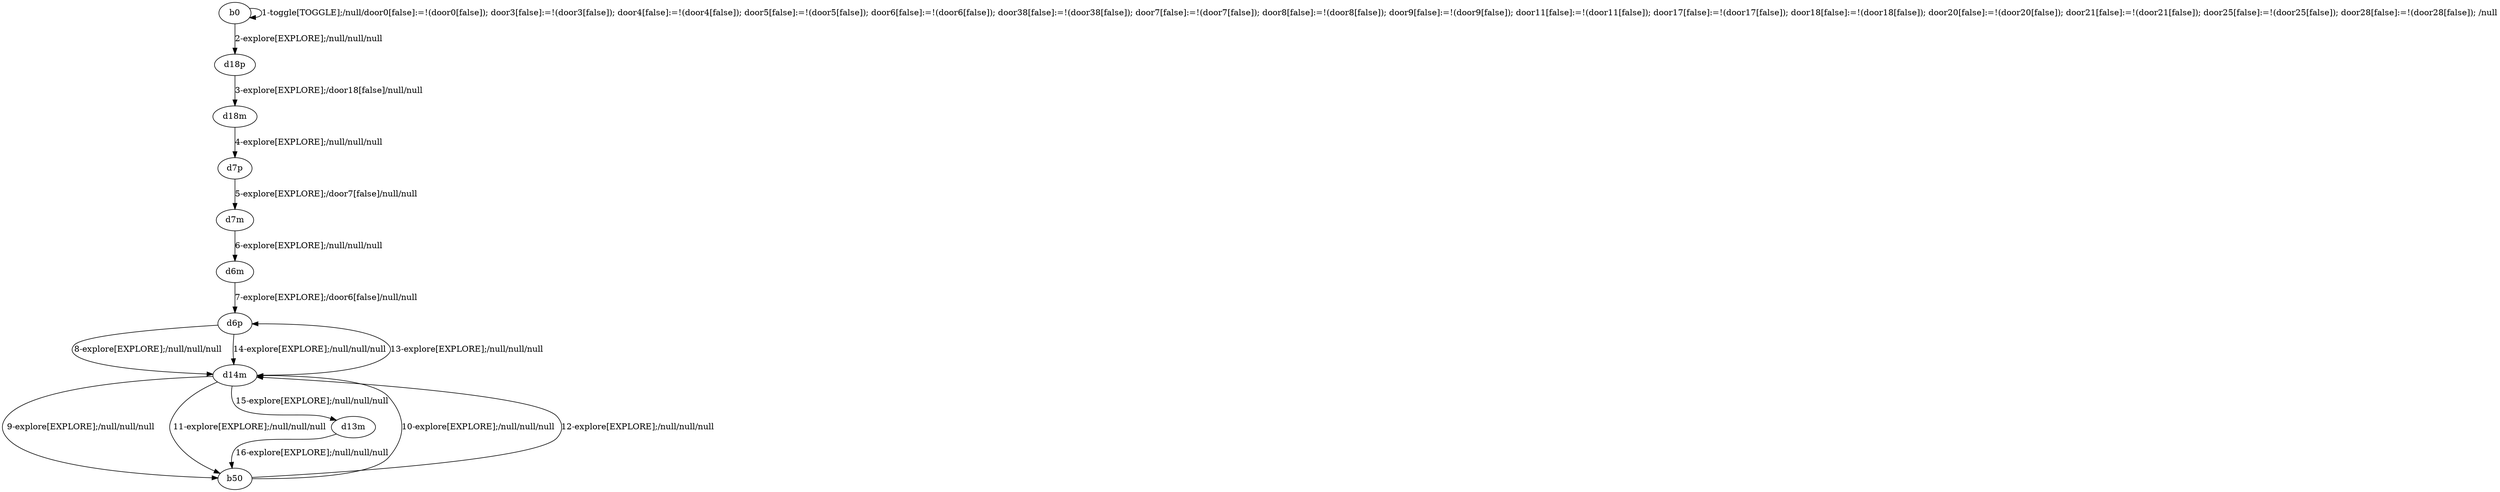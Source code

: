 # Total number of goals covered by this test: 1
# d13m --> b50

digraph g {
"b0" -> "b0" [label = "1-toggle[TOGGLE];/null/door0[false]:=!(door0[false]); door3[false]:=!(door3[false]); door4[false]:=!(door4[false]); door5[false]:=!(door5[false]); door6[false]:=!(door6[false]); door38[false]:=!(door38[false]); door7[false]:=!(door7[false]); door8[false]:=!(door8[false]); door9[false]:=!(door9[false]); door11[false]:=!(door11[false]); door17[false]:=!(door17[false]); door18[false]:=!(door18[false]); door20[false]:=!(door20[false]); door21[false]:=!(door21[false]); door25[false]:=!(door25[false]); door28[false]:=!(door28[false]); /null"];
"b0" -> "d18p" [label = "2-explore[EXPLORE];/null/null/null"];
"d18p" -> "d18m" [label = "3-explore[EXPLORE];/door18[false]/null/null"];
"d18m" -> "d7p" [label = "4-explore[EXPLORE];/null/null/null"];
"d7p" -> "d7m" [label = "5-explore[EXPLORE];/door7[false]/null/null"];
"d7m" -> "d6m" [label = "6-explore[EXPLORE];/null/null/null"];
"d6m" -> "d6p" [label = "7-explore[EXPLORE];/door6[false]/null/null"];
"d6p" -> "d14m" [label = "8-explore[EXPLORE];/null/null/null"];
"d14m" -> "b50" [label = "9-explore[EXPLORE];/null/null/null"];
"b50" -> "d14m" [label = "10-explore[EXPLORE];/null/null/null"];
"d14m" -> "b50" [label = "11-explore[EXPLORE];/null/null/null"];
"b50" -> "d14m" [label = "12-explore[EXPLORE];/null/null/null"];
"d14m" -> "d6p" [label = "13-explore[EXPLORE];/null/null/null"];
"d6p" -> "d14m" [label = "14-explore[EXPLORE];/null/null/null"];
"d14m" -> "d13m" [label = "15-explore[EXPLORE];/null/null/null"];
"d13m" -> "b50" [label = "16-explore[EXPLORE];/null/null/null"];
}
